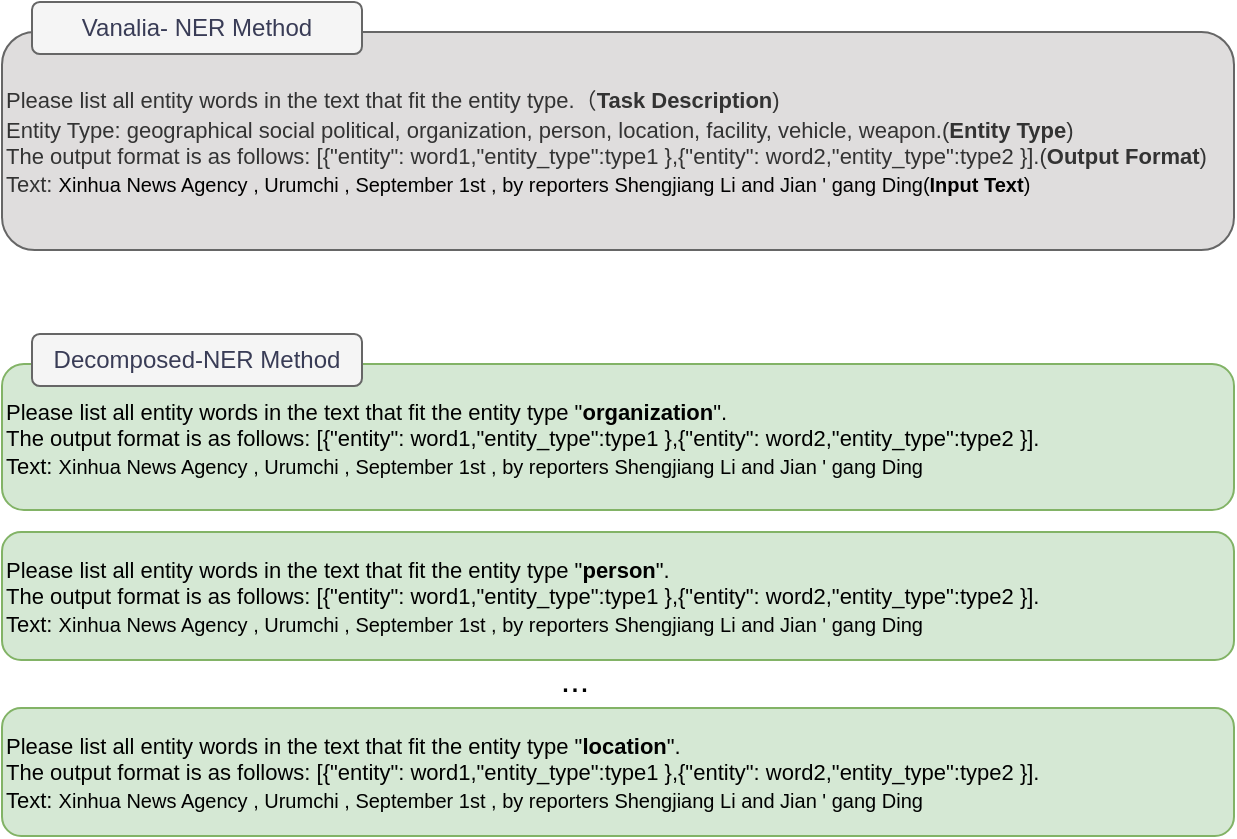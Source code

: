 <mxfile version="24.3.1" type="github">
  <diagram name="第 1 页" id="HBsREhDfwdw9ATLPlkfG">
    <mxGraphModel dx="954" dy="1040" grid="0" gridSize="10" guides="1" tooltips="1" connect="1" arrows="1" fold="1" page="0" pageScale="1" pageWidth="827" pageHeight="1169" math="0" shadow="0">
      <root>
        <mxCell id="0" />
        <mxCell id="1" parent="0" />
        <mxCell id="EMdC_AhXmyoxSVIC6cJZ-1" value="&lt;span style=&quot;background-color: initial; font-size: 11px;&quot;&gt;Please list all entity words in the text that fit the entity type.（&lt;b&gt;Task Description&lt;/b&gt;)&lt;/span&gt;&lt;br&gt;&lt;span style=&quot;font-size: 11px; background-color: initial;&quot;&gt;Entity Type: geographical social political, organization, person, location, facility, vehicle, weapon.(&lt;b&gt;Entity Type&lt;/b&gt;)&lt;/span&gt;&lt;br&gt;&lt;div style=&quot;font-size: 11px;&quot;&gt;&lt;font style=&quot;font-size: 11px;&quot;&gt;The output format is as follows: [{&quot;entity&quot;: word1,&quot;entity_type&quot;:type1 },{&quot;entity&quot;: word2,&quot;entity_type&quot;:type2 }].(&lt;b&gt;Output Format&lt;/b&gt;)&lt;/font&gt;&lt;/div&gt;&lt;div style=&quot;&quot;&gt;&lt;font style=&quot;font-size: 11px;&quot;&gt;Text:&amp;nbsp;&lt;/font&gt;&lt;span style=&quot;color: rgb(0, 0, 0); text-align: center; background-color: initial;&quot;&gt;&lt;font style=&quot;font-size: 10px;&quot;&gt;Xinhua News Agency , Urumchi , September 1st , by reporters Shengjiang Li and Jian &#39; gang Ding(&lt;b&gt;Input Text&lt;/b&gt;)&lt;/font&gt;&lt;/span&gt;&lt;/div&gt;" style="rounded=1;whiteSpace=wrap;html=1;strokeColor=#666666;fontColor=#333333;fillColor=#dfdddd;align=left;" vertex="1" parent="1">
          <mxGeometry x="34" y="-63" width="616" height="109" as="geometry" />
        </mxCell>
        <mxCell id="EMdC_AhXmyoxSVIC6cJZ-2" value="&lt;div style=&quot;text-align: left;&quot;&gt;&lt;font color=&quot;#393c56&quot;&gt;Vanalia- NER Method&lt;/font&gt;&lt;/div&gt;" style="rounded=1;whiteSpace=wrap;html=1;strokeColor=#666666;fontColor=#333333;fillColor=#f5f5f5;" vertex="1" parent="1">
          <mxGeometry x="49" y="-78" width="165" height="26" as="geometry" />
        </mxCell>
        <mxCell id="EMdC_AhXmyoxSVIC6cJZ-3" value="&lt;span style=&quot;background-color: initial; font-size: 11px;&quot;&gt;Please list all entity words in the text that fit the entity type &quot;&lt;b&gt;organization&lt;/b&gt;&quot;.&lt;/span&gt;&lt;br&gt;&lt;div style=&quot;font-size: 11px;&quot;&gt;&lt;font style=&quot;font-size: 11px;&quot;&gt;The output format is as follows: [{&quot;entity&quot;: word1,&quot;entity_type&quot;:type1 },{&quot;entity&quot;: word2,&quot;entity_type&quot;:type2 }].&lt;/font&gt;&lt;/div&gt;&lt;div style=&quot;&quot;&gt;&lt;font style=&quot;font-size: 11px;&quot;&gt;Text:&amp;nbsp;&lt;/font&gt;&lt;span style=&quot;color: rgb(0, 0, 0); text-align: center; background-color: initial;&quot;&gt;&lt;font style=&quot;font-size: 10px;&quot;&gt;Xinhua News Agency , Urumchi , September 1st , by reporters Shengjiang Li and Jian &#39; gang Ding&lt;/font&gt;&lt;/span&gt;&lt;/div&gt;" style="rounded=1;whiteSpace=wrap;html=1;strokeColor=#82b366;fillColor=#d5e8d4;align=left;" vertex="1" parent="1">
          <mxGeometry x="34" y="103" width="616" height="73" as="geometry" />
        </mxCell>
        <mxCell id="EMdC_AhXmyoxSVIC6cJZ-4" value="&lt;div style=&quot;text-align: left;&quot;&gt;&lt;font color=&quot;#393c56&quot;&gt;Decomposed-NER Method&lt;/font&gt;&lt;/div&gt;" style="rounded=1;whiteSpace=wrap;html=1;strokeColor=#666666;fontColor=#333333;fillColor=#f5f5f5;" vertex="1" parent="1">
          <mxGeometry x="49" y="88" width="165" height="26" as="geometry" />
        </mxCell>
        <mxCell id="EMdC_AhXmyoxSVIC6cJZ-5" value="&lt;span style=&quot;background-color: initial; font-size: 11px;&quot;&gt;Please list all entity words in the text that fit the entity type &quot;&lt;b&gt;person&lt;/b&gt;&quot;.&lt;/span&gt;&lt;br&gt;&lt;div style=&quot;font-size: 11px;&quot;&gt;&lt;font style=&quot;font-size: 11px;&quot;&gt;The output format is as follows: [{&quot;entity&quot;: word1,&quot;entity_type&quot;:type1 },{&quot;entity&quot;: word2,&quot;entity_type&quot;:type2 }].&lt;/font&gt;&lt;/div&gt;&lt;div style=&quot;&quot;&gt;&lt;font style=&quot;font-size: 11px;&quot;&gt;Text:&amp;nbsp;&lt;/font&gt;&lt;span style=&quot;color: rgb(0, 0, 0); text-align: center; background-color: initial;&quot;&gt;&lt;font style=&quot;font-size: 10px;&quot;&gt;Xinhua News Agency , Urumchi , September 1st , by reporters Shengjiang Li and Jian &#39; gang Ding&lt;/font&gt;&lt;/span&gt;&lt;/div&gt;" style="rounded=1;whiteSpace=wrap;html=1;strokeColor=#82b366;fillColor=#d5e8d4;align=left;" vertex="1" parent="1">
          <mxGeometry x="34" y="187" width="616" height="64" as="geometry" />
        </mxCell>
        <mxCell id="EMdC_AhXmyoxSVIC6cJZ-6" value="&lt;span style=&quot;background-color: initial; font-size: 11px;&quot;&gt;Please list all entity words in the text that fit the entity type &quot;&lt;b&gt;location&lt;/b&gt;&quot;.&lt;/span&gt;&lt;br&gt;&lt;div style=&quot;font-size: 11px;&quot;&gt;&lt;font style=&quot;font-size: 11px;&quot;&gt;The output format is as follows: [{&quot;entity&quot;: word1,&quot;entity_type&quot;:type1 },{&quot;entity&quot;: word2,&quot;entity_type&quot;:type2 }].&lt;/font&gt;&lt;/div&gt;&lt;div style=&quot;&quot;&gt;&lt;font style=&quot;font-size: 11px;&quot;&gt;Text:&amp;nbsp;&lt;/font&gt;&lt;span style=&quot;color: rgb(0, 0, 0); text-align: center; background-color: initial;&quot;&gt;&lt;font style=&quot;font-size: 10px;&quot;&gt;Xinhua News Agency , Urumchi , September 1st , by reporters Shengjiang Li and Jian &#39; gang Ding&lt;/font&gt;&lt;/span&gt;&lt;/div&gt;" style="rounded=1;whiteSpace=wrap;html=1;strokeColor=#82b366;fillColor=#d5e8d4;align=left;" vertex="1" parent="1">
          <mxGeometry x="34" y="275" width="616" height="64" as="geometry" />
        </mxCell>
        <mxCell id="EMdC_AhXmyoxSVIC6cJZ-7" value="&lt;font style=&quot;font-size: 17px;&quot;&gt;...&lt;/font&gt;" style="text;html=1;align=center;verticalAlign=middle;resizable=0;points=[];autosize=1;strokeColor=none;fillColor=none;" vertex="1" parent="1">
          <mxGeometry x="304" y="246" width="32" height="32" as="geometry" />
        </mxCell>
      </root>
    </mxGraphModel>
  </diagram>
</mxfile>

